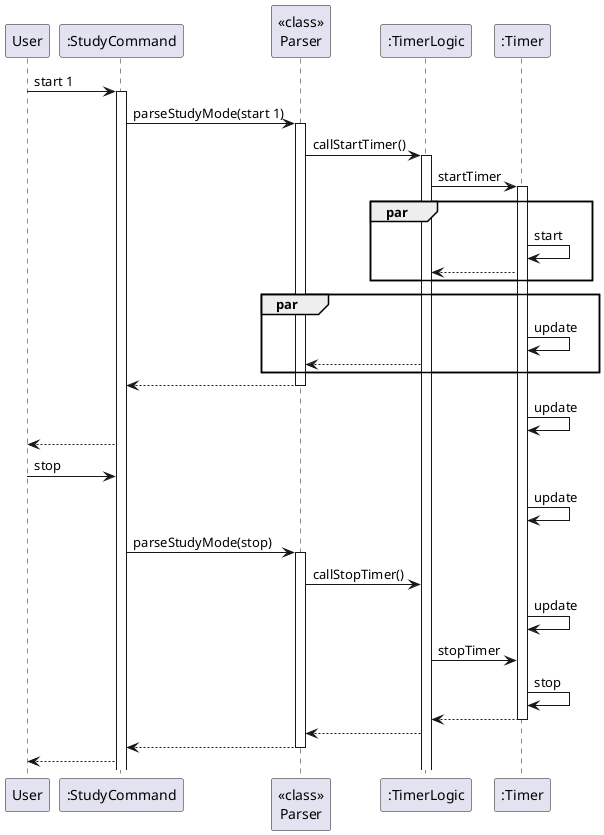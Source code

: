 @startuml
participant User

User -> ":StudyCommand": start 1
activate ":StudyCommand"

":StudyCommand" -> "<<class>>\nParser": parseStudyMode(start 1)
activate "<<class>>\nParser"

"<<class>>\nParser" -> ":TimerLogic": callStartTimer()
activate ":TimerLogic"

":TimerLogic" -> ":Timer": startTimer
activate ":Timer"

par
":Timer" -> ":Timer": start
":Timer" --> ":TimerLogic"
end

par
":Timer" -> ":Timer": update
":TimerLogic" --> "<<class>>\nParser"
end

"<<class>>\nParser" --> ":StudyCommand"
deactivate "<<class>>\nParser"

":Timer" -> ":Timer": update

":StudyCommand" --> User

User -> ":StudyCommand": stop

":Timer" -> ":Timer": update

":StudyCommand" -> "<<class>>\nParser": parseStudyMode(stop)
activate "<<class>>\nParser"

"<<class>>\nParser" -> ":TimerLogic": callStopTimer()

":Timer" -> ":Timer": update

":TimerLogic" -> ":Timer": stopTimer

":Timer" -> ":Timer": stop

":Timer" --> ":TimerLogic"
deactivate ":Timer"

":TimerLogic" --> "<<class>>\nParser"

"<<class>>\nParser" --> ":StudyCommand"
deactivate "<<class>>\nParser"

":StudyCommand" --> User
@enduml